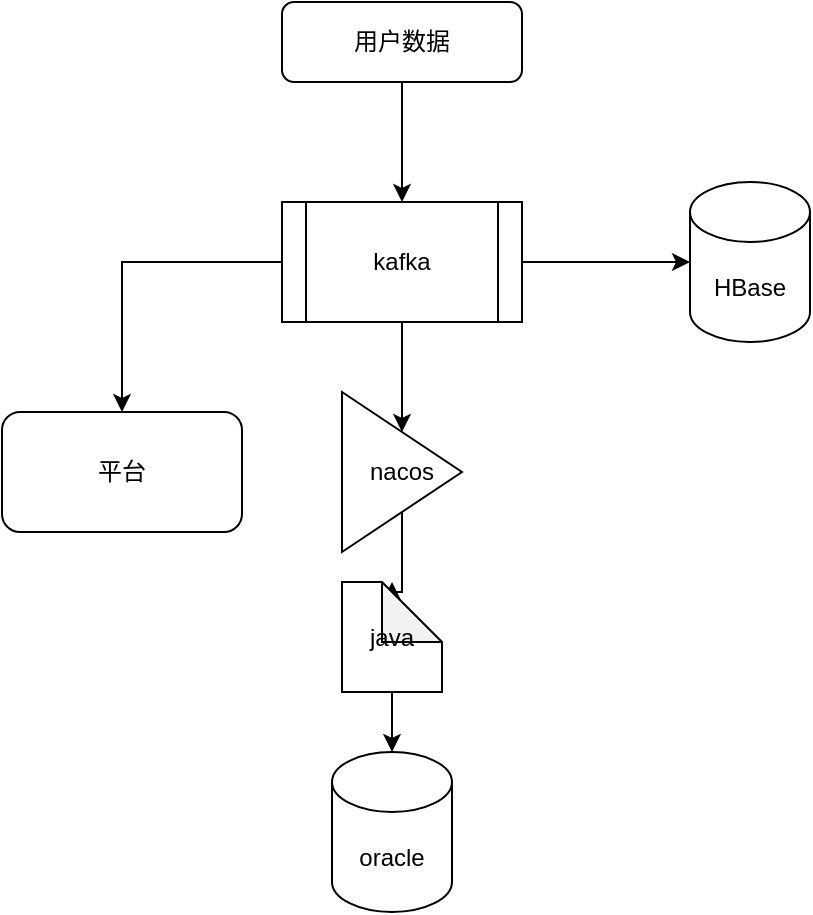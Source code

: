 <mxfile version="21.1.2" type="github">
  <diagram id="C5RBs43oDa-KdzZeNtuy" name="Page-1">
    <mxGraphModel dx="792" dy="1114" grid="1" gridSize="10" guides="1" tooltips="1" connect="1" arrows="1" fold="1" page="1" pageScale="1" pageWidth="827" pageHeight="1169" math="0" shadow="0">
      <root>
        <mxCell id="WIyWlLk6GJQsqaUBKTNV-0" />
        <mxCell id="WIyWlLk6GJQsqaUBKTNV-1" parent="WIyWlLk6GJQsqaUBKTNV-0" />
        <mxCell id="sQAA1NE3IO8NzLD1KBSR-6" style="edgeStyle=orthogonalEdgeStyle;rounded=0;orthogonalLoop=1;jettySize=auto;html=1;" edge="1" parent="WIyWlLk6GJQsqaUBKTNV-1" source="WIyWlLk6GJQsqaUBKTNV-3" target="sQAA1NE3IO8NzLD1KBSR-5">
          <mxGeometry relative="1" as="geometry" />
        </mxCell>
        <mxCell id="WIyWlLk6GJQsqaUBKTNV-3" value="用户数据" style="rounded=1;whiteSpace=wrap;html=1;fontSize=12;glass=0;strokeWidth=1;shadow=0;" parent="WIyWlLk6GJQsqaUBKTNV-1" vertex="1">
          <mxGeometry x="180" y="195" width="120" height="40" as="geometry" />
        </mxCell>
        <mxCell id="sQAA1NE3IO8NzLD1KBSR-3" value="HBase" style="shape=cylinder3;whiteSpace=wrap;html=1;boundedLbl=1;backgroundOutline=1;size=15;" vertex="1" parent="WIyWlLk6GJQsqaUBKTNV-1">
          <mxGeometry x="384" y="285" width="60" height="80" as="geometry" />
        </mxCell>
        <mxCell id="sQAA1NE3IO8NzLD1KBSR-10" value="" style="edgeStyle=orthogonalEdgeStyle;rounded=0;orthogonalLoop=1;jettySize=auto;html=1;" edge="1" parent="WIyWlLk6GJQsqaUBKTNV-1" source="sQAA1NE3IO8NzLD1KBSR-5" target="sQAA1NE3IO8NzLD1KBSR-3">
          <mxGeometry relative="1" as="geometry" />
        </mxCell>
        <mxCell id="sQAA1NE3IO8NzLD1KBSR-12" style="edgeStyle=orthogonalEdgeStyle;rounded=0;orthogonalLoop=1;jettySize=auto;html=1;" edge="1" parent="WIyWlLk6GJQsqaUBKTNV-1" source="sQAA1NE3IO8NzLD1KBSR-5" target="sQAA1NE3IO8NzLD1KBSR-11">
          <mxGeometry relative="1" as="geometry" />
        </mxCell>
        <mxCell id="sQAA1NE3IO8NzLD1KBSR-16" value="" style="edgeStyle=orthogonalEdgeStyle;rounded=0;orthogonalLoop=1;jettySize=auto;html=1;" edge="1" parent="WIyWlLk6GJQsqaUBKTNV-1" source="sQAA1NE3IO8NzLD1KBSR-5" target="sQAA1NE3IO8NzLD1KBSR-15">
          <mxGeometry relative="1" as="geometry" />
        </mxCell>
        <mxCell id="sQAA1NE3IO8NzLD1KBSR-5" value="kafka" style="shape=process;whiteSpace=wrap;html=1;backgroundOutline=1;" vertex="1" parent="WIyWlLk6GJQsqaUBKTNV-1">
          <mxGeometry x="180" y="295" width="120" height="60" as="geometry" />
        </mxCell>
        <mxCell id="sQAA1NE3IO8NzLD1KBSR-11" value="平台" style="rounded=1;whiteSpace=wrap;html=1;" vertex="1" parent="WIyWlLk6GJQsqaUBKTNV-1">
          <mxGeometry x="40" y="400" width="120" height="60" as="geometry" />
        </mxCell>
        <mxCell id="sQAA1NE3IO8NzLD1KBSR-32" value="" style="edgeStyle=orthogonalEdgeStyle;rounded=0;orthogonalLoop=1;jettySize=auto;html=1;" edge="1" parent="WIyWlLk6GJQsqaUBKTNV-1" source="sQAA1NE3IO8NzLD1KBSR-15" target="sQAA1NE3IO8NzLD1KBSR-30">
          <mxGeometry relative="1" as="geometry" />
        </mxCell>
        <mxCell id="sQAA1NE3IO8NzLD1KBSR-15" value="nacos" style="triangle;whiteSpace=wrap;html=1;" vertex="1" parent="WIyWlLk6GJQsqaUBKTNV-1">
          <mxGeometry x="210" y="390" width="60" height="80" as="geometry" />
        </mxCell>
        <mxCell id="sQAA1NE3IO8NzLD1KBSR-23" value="oracle" style="shape=cylinder3;whiteSpace=wrap;html=1;boundedLbl=1;backgroundOutline=1;size=15;" vertex="1" parent="WIyWlLk6GJQsqaUBKTNV-1">
          <mxGeometry x="205" y="570" width="60" height="80" as="geometry" />
        </mxCell>
        <mxCell id="sQAA1NE3IO8NzLD1KBSR-34" value="" style="edgeStyle=orthogonalEdgeStyle;rounded=0;orthogonalLoop=1;jettySize=auto;html=1;" edge="1" parent="WIyWlLk6GJQsqaUBKTNV-1" source="sQAA1NE3IO8NzLD1KBSR-30" target="sQAA1NE3IO8NzLD1KBSR-23">
          <mxGeometry relative="1" as="geometry" />
        </mxCell>
        <mxCell id="sQAA1NE3IO8NzLD1KBSR-30" value="java" style="shape=note;whiteSpace=wrap;html=1;backgroundOutline=1;darkOpacity=0.05;" vertex="1" parent="WIyWlLk6GJQsqaUBKTNV-1">
          <mxGeometry x="210" y="485" width="50" height="55" as="geometry" />
        </mxCell>
      </root>
    </mxGraphModel>
  </diagram>
</mxfile>
